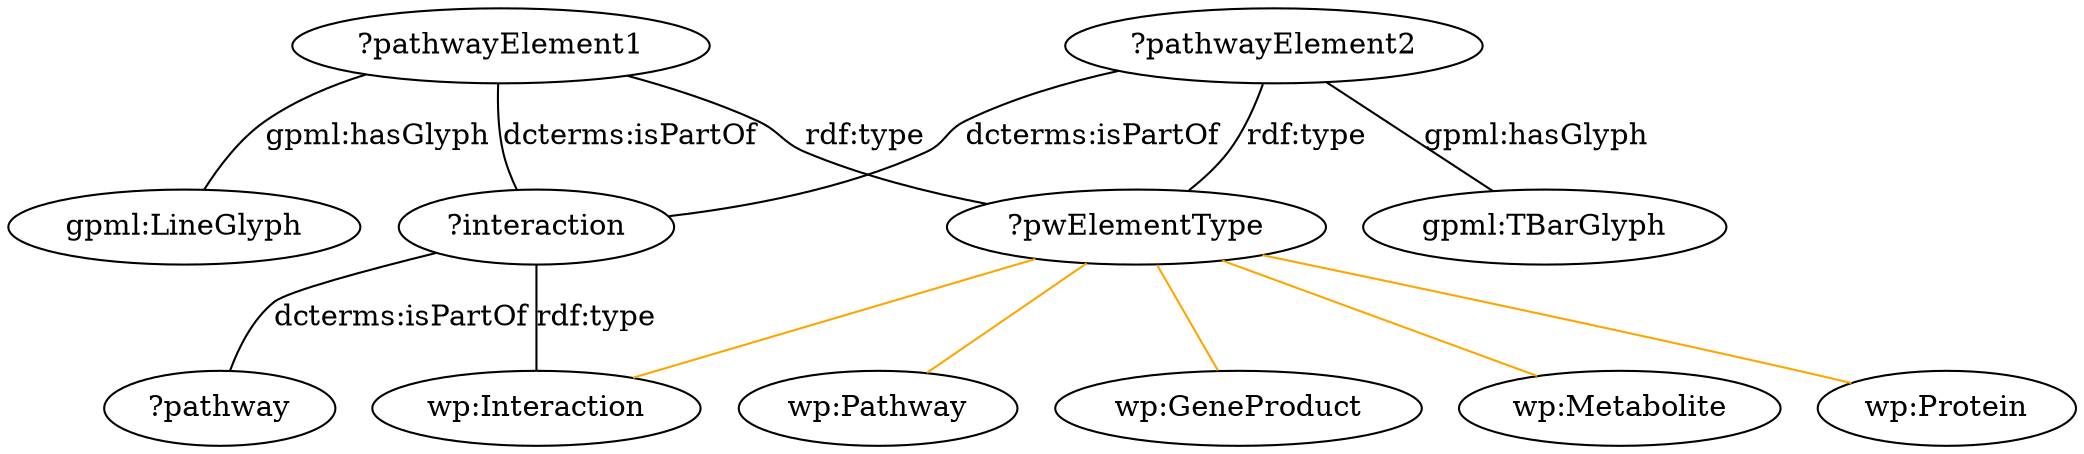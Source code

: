 graph G {
overlap=scale;

interactionUrl [label="?interaction"]
wpInteraction [label="wp:Interaction", URL="http://vocabularies.wikipathways.org/wp#Interaction"]
pathwayUrl [label="?pathway"]
pathwayElement1 [label="?pathwayElement1"]
pathwayElement2 [label="?pathwayElement2"]
pwElementType [label="?pwElementType"]
lineGlyph [label="gpml:LineGlyph"]
TBarGlyph [label="gpml:TBarGlyph"]
wpGeneProduct [label="wp:GeneProduct", URL="http://vocabularies.wikipathways.org/wp#GeneProduct"]
wpMetabolite [label="wp:Metabolite", URL="http://vocabularies.wikipathways.org/wp#Metabolite"]
wpProtein [label="wp:Protein", URL="http://vocabularies.wikipathways.org/wp#Protein"]
wpInteraction [label="wp:Interaction", URL="http://vocabularies.wikipathways.org/wp#Interaction"]
wpPathway [label="wp:Pathway", URL="http://vocabularies.wikipathways.org/wp#Pathway"]

interactionUrl -- wpInteraction [label="rdf:type", URL="http://www.w3.org/1999/02/22-rdf-syntax-ns#type"]
interactionUrl -- pathwayUrl [label="dcterms:isPartOf", URL="http://purl.org/dc/terms/isPartOf"]
pathwayElement1 -- interactionUrl [label="dcterms:isPartOf", URL="http://purl.org/dc/terms/isPartOf"]
pathwayElement2 -- interactionUrl [label="dcterms:isPartOf", URL="http://purl.org/dc/terms/isPartOf"]
pathwayElement1 -- pwElementType [label="rdf:type", URL="http://www.w3.org/1999/02/22-rdf-syntax-ns#type"]
pathwayElement2 -- pwElementType [label="rdf:type", URL="http://www.w3.org/1999/02/22-rdf-syntax-ns#type"]
pathwayElement1 -- lineGlyph [label="gpml:hasGlyph", URL="http://vocabularies.wikipathways.org/gpml#hasGlyph"]
pathwayElement2 -- TBarGlyph [label="gpml:hasGlyph", URL="http://vocabularies.wikipathways.org/gpml#hasGlyph"]
pwElementType -- wpGeneProduct [color=orange]
pwElementType -- wpMetabolite [color=orange]
pwElementType -- wpProtein [color=orange]
pwElementType -- wpInteraction [color=orange]
pwElementType -- wpPathway [color=orange]

}

